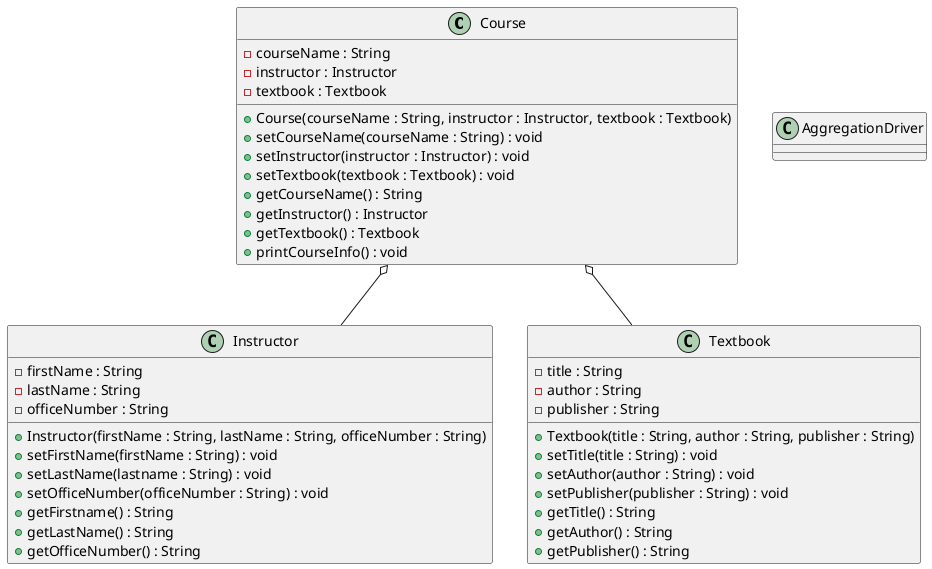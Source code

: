 @startuml classDiagramAggregation

class Course{
    - courseName : String
    - instructor : Instructor
    - textbook : Textbook

    + Course(courseName : String, instructor : Instructor, textbook : Textbook)
    + setCourseName(courseName : String) : void
    + setInstructor(instructor : Instructor) : void
    + setTextbook(textbook : Textbook) : void
    + getCourseName() : String
    + getInstructor() : Instructor
    + getTextbook() : Textbook
    + printCourseInfo() : void 
}

class Instructor{
    - firstName : String
    - lastName : String
    - officeNumber : String

    + Instructor(firstName : String, lastName : String, officeNumber : String)
    + setFirstName(firstName : String) : void
    + setLastName(lastname : String) : void
    + setOfficeNumber(officeNumber : String) : void
    + getFirstname() : String
    + getLastName() : String
    + getOfficeNumber() : String
}

class Textbook{
    - title : String
    - author : String
    - publisher : String

    + Textbook(title : String, author : String, publisher : String)
    + setTitle(title : String) : void
    + setAuthor(author : String) : void
    + setPublisher(publisher : String) : void
    + getTitle() : String
    + getAuthor() : String
    + getPublisher() : String
}

class AggregationDriver{

}

Course o-- Instructor
Course o-- Textbook
@enduml